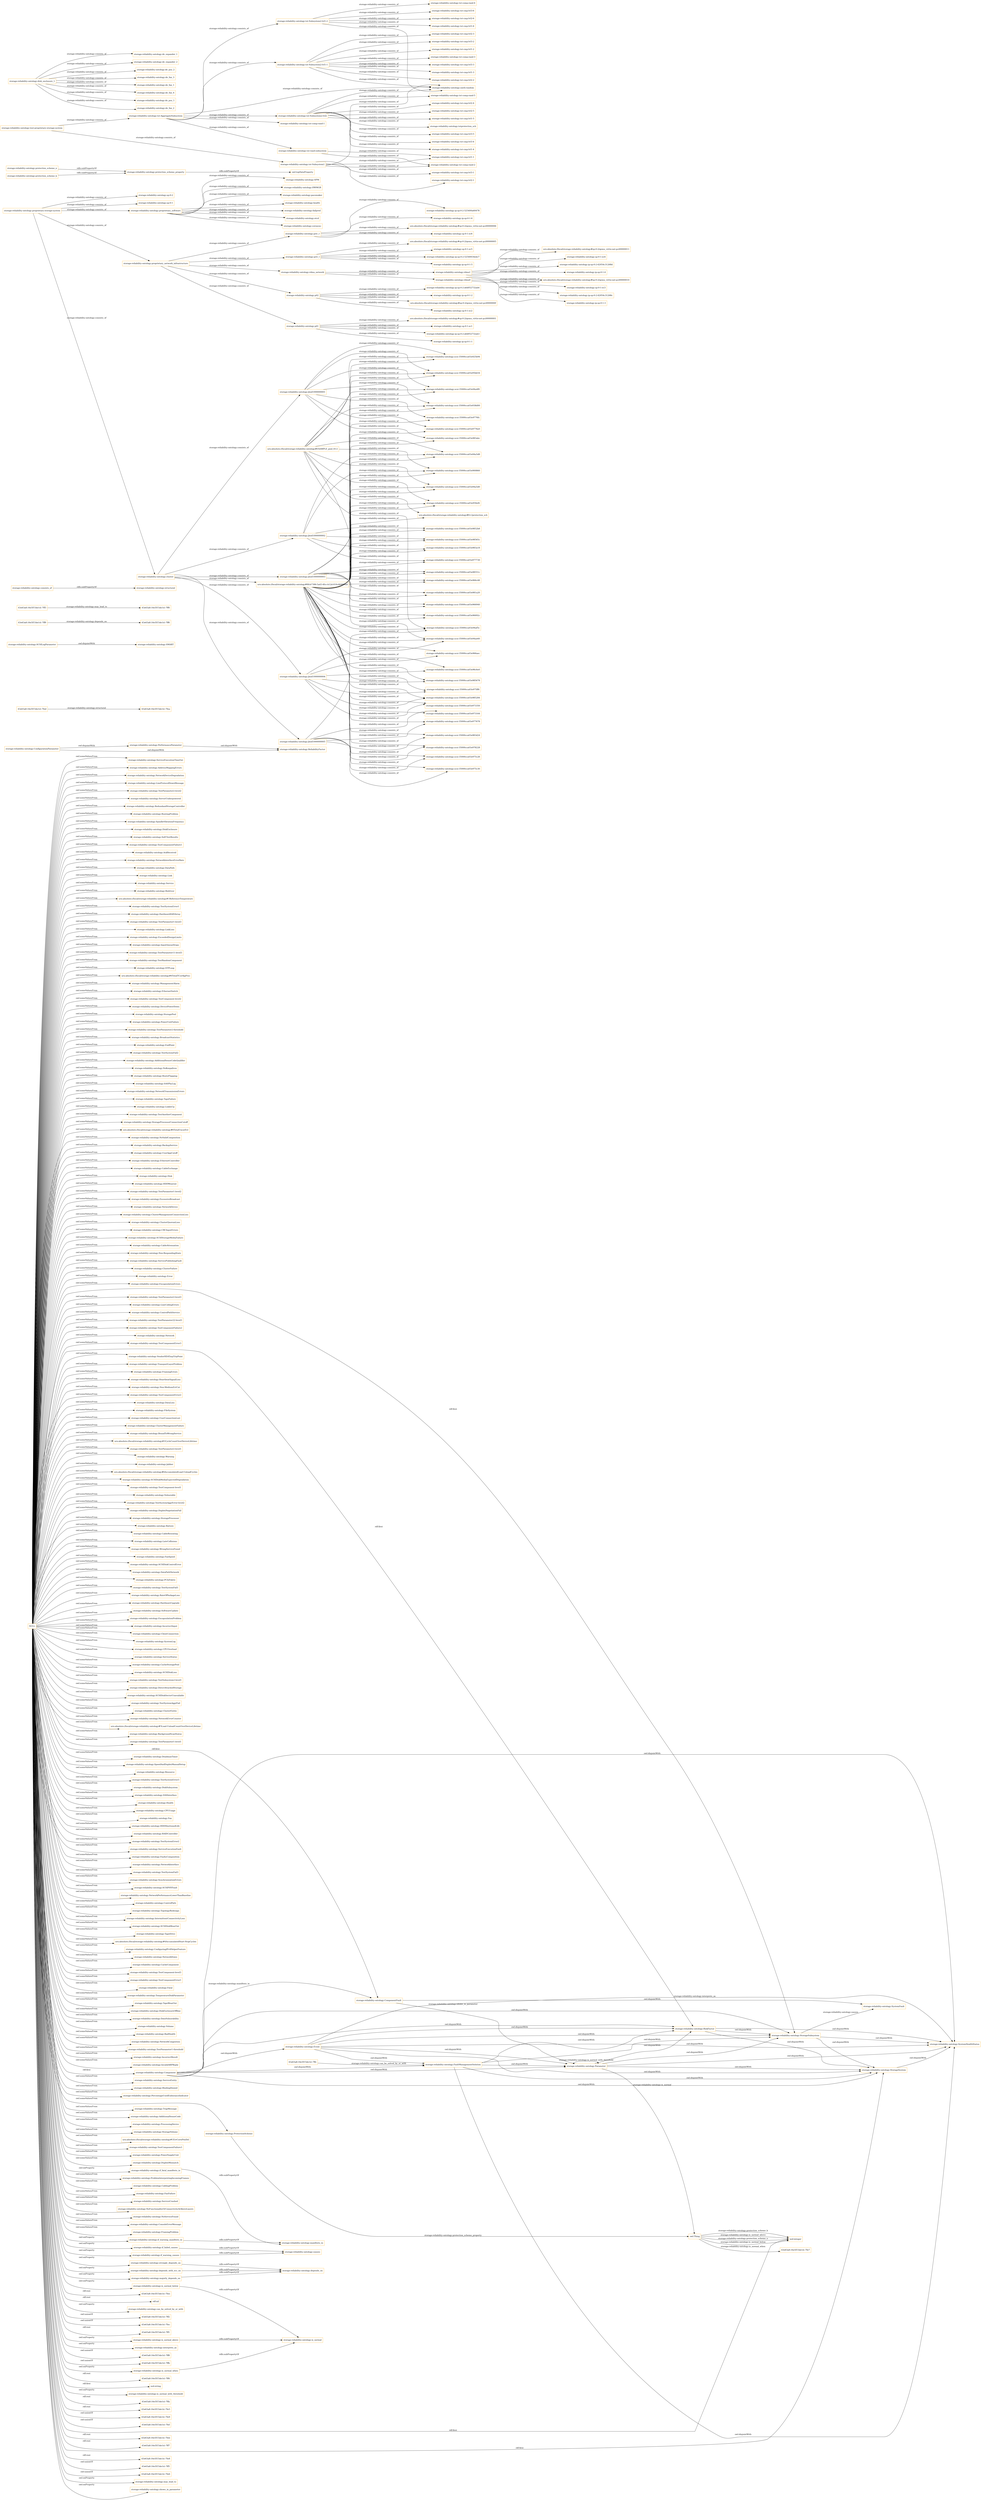 digraph ar2dtool_diagram { 
rankdir=LR;
size="1501"
node [shape = rectangle, color="orange"]; "storage-reliability-ontology:ServiceExecutionTimeOut" "storage-reliability-ontology:AddressMappingErrors" "storage-reliability-ontology:NetworkDeviceDegradation" "storage-reliability-ontology:LineProtocolDownMessage" "storage-reliability-ontology:TestParameter2-level2" "storage-reliability-ontology:ServerUnderpowered" "storage-reliability-ontology:RedundandStorageController" "storage-reliability-ontology:RoutingProblem" "storage-reliability-ontology:SpindleVibrationFrequency" "storage-reliability-ontology:DiskEnclosure" "storage-reliability-ontology:Self-TestResults" "storage-reliability-ontology:TestComponentFailure1" "storage-reliability-ontology:AckReceived" "storage-reliability-ontology:NetworkInterfaceErrorRate" "storage-reliability-ontology:DataPath" "storage-reliability-ontology:Link" "storage-reliability-ontology:Service" "storage-reliability-ontology:Redriver" "urn:absolute://local/storage-reliability-ontology#1ReferenceTemperature" "storage-reliability-ontology:TestSystemError1" "storage-reliability-ontology:HardwareRAIDArray" "storage-reliability-ontology:TestParameter1-level3" "storage-reliability-ontology:LinkLoss" "storage-reliability-ontology:ExceededDesignLimits" "storage-reliability-ontology:InputQueueDrops" "storage-reliability-ontology:TestParameter11-level3" "storage-reliability-ontology:TestRandomComponent" "storage-reliability-ontology:STPLoop" "urn:absolute://local/storage-reliability-ontology#4TotalTCorAlgProc" "storage-reliability-ontology:ManagementAlarm" "storage-reliability-ontology:EthernetSwitch" "storage-reliability-ontology:TestComponent-level2" "storage-reliability-ontology:DevicePowerDown" "storage-reliability-ontology:StoragePool" "storage-reliability-ontology:SystemFault" "storage-reliability-ontology:PowerUnitFailure" "storage-reliability-ontology:TestParameter2-threshold" "storage-reliability-ontology:BroadcastStatistics" "storage-reliability-ontology:EndPoint" "storage-reliability-ontology:TestSystemFail2" "storage-reliability-ontology:AdditionalSenseCodeQualifier" "storage-reliability-ontology:NoKeepalives" "storage-reliability-ontology:RouteFlapping" "storage-reliability-ontology:SASPhyLog" "storage-reliability-ontology:NetworkTransmissionErrors" "storage-reliability-ontology:TapeFailure" "storage-reliability-ontology:PerformanceParameter" "storage-reliability-ontology:LinkIsUp" "storage-reliability-ontology:TestAnotherComponent" "storage-reliability-ontology:StorageProcessorConnectionCutoff" "urn:absolute://local/storage-reliability-ontology#6TotalUncorErr" "storage-reliability-ontology:NoValidComposition" "storage-reliability-ontology:BackupService" "storage-reliability-ontology:UserAppCutoff" "storage-reliability-ontology:EthernetController" "43e63a8:16e5f15de1d:-7fea" "storage-reliability-ontology:CableExchange" "storage-reliability-ontology:Disk" "storage-reliability-ontology:HDDWearout" "storage-reliability-ontology:TestParameter1-level2" "storage-reliability-ontology:ConfigurationParameter" "storage-reliability-ontology:ExcessiveBroadcast" "storage-reliability-ontology:NetworkDevice" "storage-reliability-ontology:ClusterManagementConnectionLoss" "storage-reliability-ontology:ClusterQuorumLoss" "storage-reliability-ontology:CRCInputErrors" "storage-reliability-ontology:SMART" "storage-reliability-ontology:SCSIStorageMediaFailure" "storage-reliability-ontology:CableAttenuation" "storage-reliability-ontology:Non-RespondingState" "storage-reliability-ontology:ServicePublishingFault" "storage-reliability-ontology:ClusterFailure" "storage-reliability-ontology:Error" "storage-reliability-ontology:EncapsulationErrors" "storage-reliability-ontology:Component" "storage-reliability-ontology:Parameter" "storage-reliability-ontology:TestParameter2-level3" "storage-reliability-ontology:LineCodingErrors" "storage-reliability-ontology:ControlPathService" "storage-reliability-ontology:TestParameter22-level3" "storage-reliability-ontology:TestComponentFailure2" "storage-reliability-ontology:Network" "storage-reliability-ontology:TestComponentError3" "storage-reliability-ontology:RiskFactor" "storage-reliability-ontology:VendorHDATmpTripPoint" "storage-reliability-ontology:TransportLayerProblem" "storage-reliability-ontology:FramingErrors" "storage-reliability-ontology:HeartbeatSignalLoss" "storage-reliability-ontology:Non-MediumErrCnt" "storage-reliability-ontology:TestComponentError2" "storage-reliability-ontology:DataLoss" "storage-reliability-ontology:FileSystem" "storage-reliability-ontology:UserConnectionLost" "storage-reliability-ontology:ClusterManagementFailure" "storage-reliability-ontology:BoundToWrongService" "urn:absolute://local/storage-reliability-ontology#3CycleCountOverDeviceLifetime" "storage-reliability-ontology:TestParameter2-level1" "storage-reliability-ontology:Warning" "storage-reliability-ontology:Jabber" "urn:absolute://local/storage-reliability-ontology#6AccumulatedLoad-UnloadCycles" "storage-reliability-ontology:SCSIDiskMediaExpectedDegradation" "storage-reliability-ontology:TestComponent-level1" "storage-reliability-ontology:Vulnurable" "storage-reliability-ontology:TestSystemAggrError-level2" "storage-reliability-ontology:SystemHealthStatus" "storage-reliability-ontology:DuplexNegotiationFail" "43e63a8:16e5f15de1d:-7fed" "storage-reliability-ontology:StorageProcessor" "43e63a8:16e5f15de1d:-7ff6" "storage-reliability-ontology:Battery" "storage-reliability-ontology:CableReseating" "storage-reliability-ontology:LateCollisions" "storage-reliability-ontology:WrongServiceFound" "storage-reliability-ontology:FanSpeed" "storage-reliability-ontology:SCSIDiskControlError" "storage-reliability-ontology:DataPathNetwork" "storage-reliability-ontology:SCSILogParameter" "storage-reliability-ontology:PCIeFabric" "storage-reliability-ontology:TestSystemFail1" "storage-reliability-ontology:RateOfPackageLoss" "storage-reliability-ontology:HardwareUpgrade" "storage-reliability-ontology:SoftwareUpdate" "storage-reliability-ontology:EncapsulationProblem" "storage-reliability-ontology:IncorrectInput" "storage-reliability-ontology:ClientConnection" "storage-reliability-ontology:SystemLog" "storage-reliability-ontology:CPUOverload" "storage-reliability-ontology:ServiceStatus" "storage-reliability-ontology:CacheStoragePool" "storage-reliability-ontology:SCSIDiskLoss" "storage-reliability-ontology:TestSubsystem2-level1" "storage-reliability-ontology:DirectAttachedStorage" "storage-reliability-ontology:SCSIDiskSectorUnavailable" "storage-reliability-ontology:TestSystemAggrFail" "storage-reliability-ontology:ClusterEntity" "storage-reliability-ontology:NetworkErrorCounter" "urn:absolute://local/storage-reliability-ontology#5Load-UnloadCountOverDeviceLifetime" "storage-reliability-ontology:BackgroundScanStatus" "storage-reliability-ontology:TestParameter1-level1" "storage-reliability-ontology:StorageSubsystem" "storage-reliability-ontology:DeadmanTimer" "storage-reliability-ontology:SpeedAndDuplexManualSetup" "storage-reliability-ontology:Resource" "storage-reliability-ontology:TestSystemError3" "storage-reliability-ontology:DiskSubsystem" "43e63a8:16e5f15de1d:-7ff3" "storage-reliability-ontology:DASInterface" "storage-reliability-ontology:Health" "storage-reliability-ontology:CPUUsage" "storage-reliability-ontology:Fan" "storage-reliability-ontology:HDDShortenedLife" "storage-reliability-ontology:RAIDController" "storage-reliability-ontology:TestSystemError2" "storage-reliability-ontology:ServiceExecutionFault" "storage-reliability-ontology:FaultyComposition" "storage-reliability-ontology:NetworkInterface" "storage-reliability-ontology:TestSystemFail3" "storage-reliability-ontology:SynchronizationErrors" "storage-reliability-ontology:SCSIPHYFault" "storage-reliability-ontology:NetworkPerformanceLowerThanBaseline" "43e63a8:16e5f15de1d:-7ff9" "storage-reliability-ontology:ControlPath" "storage-reliability-ontology:TopologyRedesign" "storage-reliability-ontology:IntermittentConnectivityLoss" "storage-reliability-ontology:SCSIDiskWearOut" "storage-reliability-ontology:TapeDrive" "urn:absolute://local/storage-reliability-ontology#4AccumulatedStart-StopCycles" "storage-reliability-ontology:ConfiguringIPv4HelperFeature" "storage-reliability-ontology:ReliabilityFactor" "storage-reliability-ontology:NetworkDown" "storage-reliability-ontology:CacheComponent" "storage-reliability-ontology:TestComponent-level3" "storage-reliability-ontology:TestComponentError1" "storage-reliability-ontology:Fatal" "storage-reliability-ontology:TemperatureDiskParameter" "storage-reliability-ontology:TapeWearOut" "storage-reliability-ontology:DiskEnclosureOffline" "storage-reliability-ontology:DataVulnurability" "storage-reliability-ontology:Volume" "43e63a8:16e5f15de1d:-7ff0" "43e63a8:16e5f15de1d:-7ffc" "storage-reliability-ontology:BadHealth" "storage-reliability-ontology:NetworkCongestion" "storage-reliability-ontology:FaultManagementSolution" "storage-reliability-ontology:Event" "storage-reliability-ontology:TestParameter1-threshold" "storage-reliability-ontology:IncorrectResult" "storage-reliability-ontology:InvalidARPReply" "storage-reliability-ontology:ProtectionScheme" "storage-reliability-ontology:ServiceEntity" "storage-reliability-ontology:BindingDenied" "storage-reliability-ontology:PercentageUsedEnduranceIndicator" "storage-reliability-ontology:ComponentFault" "storage-reliability-ontology:TrapMessage" "storage-reliability-ontology:AdditionalSenseCode" "storage-reliability-ontology:ProcessingDevice" "storage-reliability-ontology:StorageVolume" "urn:absolute://local/storage-reliability-ontology#1ErrCorwPosDel" "storage-reliability-ontology:TestComponentFailure3" "storage-reliability-ontology:PowerSupplyUnit" "storage-reliability-ontology:DuplexMismatch" "storage-reliability-ontology:StorageSystem" "storage-reliability-ontology:ProblemInterpretingIncomingFrames" "storage-reliability-ontology:CablingProblem" "storage-reliability-ontology:FanFailure" "storage-reliability-ontology:ServiceCrashed" "storage-reliability-ontology:NoFunctionalityOrConnectivityAtAboveLayers" "storage-reliability-ontology:NoServiceFound" "storage-reliability-ontology:ConsoleErrorMessage" "storage-reliability-ontology:FramingProblem" ; /*classes style*/
	"storage-reliability-ontology:if_warning_causes" -> "storage-reliability-ontology:causes" [ label = "rdfs:subPropertyOf" ];
	"storage-reliability-ontology:consists_of" -> "storage-reliability-ontology:structural" [ label = "rdfs:subPropertyOf" ];
	"storage-reliability-ontology:jbod1000000003" -> "storage-reliability-ontology:scsi-35000cca03e98551c" [ label = "storage-reliability-ontology:consists_of" ];
	"storage-reliability-ontology:jbod1000000003" -> "storage-reliability-ontology:scsi-35000cca03e981a20" [ label = "storage-reliability-ontology:consists_of" ];
	"storage-reliability-ontology:jbod1000000003" -> "storage-reliability-ontology:scsi-35000cca03e966c48" [ label = "storage-reliability-ontology:consists_of" ];
	"storage-reliability-ontology:jbod1000000003" -> "storage-reliability-ontology:scsi-35000cca03e966940" [ label = "storage-reliability-ontology:consists_of" ];
	"storage-reliability-ontology:jbod1000000003" -> "storage-reliability-ontology:scsi-35000cca03e96692c" [ label = "storage-reliability-ontology:consists_of" ];
	"storage-reliability-ontology:jbod1000000003" -> "storage-reliability-ontology:scsi-35000cca03e959ef4" [ label = "storage-reliability-ontology:consists_of" ];
	"storage-reliability-ontology:jbod1000000003" -> "storage-reliability-ontology:scsi-35000cca03e94a5d0" [ label = "storage-reliability-ontology:consists_of" ];
	"storage-reliability-ontology:if_warning_manifests_in" -> "storage-reliability-ontology:manifests_in" [ label = "rdfs:subPropertyOf" ];
	"storage-reliability-ontology:rdma_network" -> "storage-reliability-ontology:rdma1" [ label = "storage-reliability-ontology:consists_of" ];
	"storage-reliability-ontology:rdma_network" -> "storage-reliability-ontology:rdma0" [ label = "storage-reliability-ontology:consists_of" ];
	"storage-reliability-ontology:Event" -> "storage-reliability-ontology:SystemHealthStatus" [ label = "owl:disjointWith" ];
	"storage-reliability-ontology:Event" -> "storage-reliability-ontology:StorageSystem" [ label = "owl:disjointWith" ];
	"storage-reliability-ontology:Event" -> "storage-reliability-ontology:StorageSubsystem" [ label = "owl:disjointWith" ];
	"storage-reliability-ontology:Event" -> "storage-reliability-ontology:RiskFactor" [ label = "owl:disjointWith" ];
	"storage-reliability-ontology:Event" -> "storage-reliability-ontology:Parameter" [ label = "owl:disjointWith" ];
	"storage-reliability-ontology:Event" -> "storage-reliability-ontology:FaultManagementSolution" [ label = "owl:disjointWith" ];
	"storage-reliability-ontology:protection_scheme_n" -> "storage-reliability-ontology:protection_scheme_property" [ label = "rdfs:subPropertyOf" ];
	"storage-reliability-ontology:strongly_depends_on" -> "storage-reliability-ontology:depends_on" [ label = "rdfs:subPropertyOf" ];
	"storage-reliability-ontology:is_normal_above" -> "storage-reliability-ontology:is_normal" [ label = "rdfs:subPropertyOf" ];
	"storage-reliability-ontology:Component" -> "storage-reliability-ontology:FaultManagementSolution" [ label = "owl:disjointWith" ];
	"storage-reliability-ontology:Component" -> "storage-reliability-ontology:RiskFactor" [ label = "owl:disjointWith" ];
	"storage-reliability-ontology:Component" -> "storage-reliability-ontology:Event" [ label = "owl:disjointWith" ];
	"storage-reliability-ontology:Component" -> "storage-reliability-ontology:StorageSystem" [ label = "owl:disjointWith" ];
	"storage-reliability-ontology:Component" -> "storage-reliability-ontology:Parameter" [ label = "owl:disjointWith" ];
	"storage-reliability-ontology:Component" -> "storage-reliability-ontology:StorageSubsystem" [ label = "owl:disjointWith" ];
	"storage-reliability-ontology:Component" -> "storage-reliability-ontology:SystemHealthStatus" [ label = "owl:disjointWith" ];
	"storage-reliability-ontology:tst-Subsystem2-lvl1-1" -> "storage-reliability-ontology:tst-cmp-lvl2-3" [ label = "storage-reliability-ontology:consists_of" ];
	"storage-reliability-ontology:tst-Subsystem2-lvl1-1" -> "storage-reliability-ontology:tst-cmp-lvl3-2" [ label = "storage-reliability-ontology:consists_of" ];
	"storage-reliability-ontology:tst-Subsystem2-lvl1-1" -> "storage-reliability-ontology:tst-cmp-lvl1-2" [ label = "storage-reliability-ontology:consists_of" ];
	"storage-reliability-ontology:tst-Subsystem2-lvl1-1" -> "storage-reliability-ontology:tst-comp-rand-3" [ label = "storage-reliability-ontology:consists_of" ];
	"storage-reliability-ontology:tst-Subsystem2-lvl1-1" -> "storage-reliability-ontology:tst-cmp-lvl3-3" [ label = "storage-reliability-ontology:consists_of" ];
	"storage-reliability-ontology:tst-Subsystem2-lvl1-1" -> "storage-reliability-ontology:tst-cmp-lvl1-3" [ label = "storage-reliability-ontology:consists_of" ];
	"storage-reliability-ontology:tst-Subsystem2-lvl1-1" -> "storage-reliability-ontology:smth-random" [ label = "storage-reliability-ontology:consists_of" ];
	"storage-reliability-ontology:tst-Subsystem2-lvl1-1" -> "storage-reliability-ontology:tst-cmp-lvl2-2" [ label = "storage-reliability-ontology:consists_of" ];
	"storage-reliability-ontology:jbod1000000002" -> "storage-reliability-ontology:scsi-35000cca03e98565c" [ label = "storage-reliability-ontology:consists_of" ];
	"storage-reliability-ontology:jbod1000000002" -> "storage-reliability-ontology:scsi-35000cca03e9852b8" [ label = "storage-reliability-ontology:consists_of" ];
	"storage-reliability-ontology:jbod1000000002" -> "storage-reliability-ontology:scsi-35000cca03e983a18" [ label = "storage-reliability-ontology:consists_of" ];
	"storage-reliability-ontology:jbod1000000002" -> "storage-reliability-ontology:scsi-35000cca03e977730" [ label = "storage-reliability-ontology:consists_of" ];
	"storage-reliability-ontology:jbod1000000002" -> "storage-reliability-ontology:scsi-35000cca03e94a5d8" [ label = "storage-reliability-ontology:consists_of" ];
	"storage-reliability-ontology:jbod1000000002" -> "storage-reliability-ontology:scsi-35000cca03e900860" [ label = "storage-reliability-ontology:consists_of" ];
	"storage-reliability-ontology:StorageSystem" -> "storage-reliability-ontology:SystemHealthStatus" [ label = "owl:disjointWith" ];
	"storage-reliability-ontology:if_fatal_manifests_in" -> "storage-reliability-ontology:manifests_in" [ label = "rdfs:subPropertyOf" ];
	"storage-reliability-ontology:majorly_depends_on" -> "storage-reliability-ontology:depends_on" [ label = "rdfs:subPropertyOf" ];
	"storage-reliability-ontology:Parameter" -> "storage-reliability-ontology:SystemHealthStatus" [ label = "owl:disjointWith" ];
	"storage-reliability-ontology:Parameter" -> "storage-reliability-ontology:StorageSystem" [ label = "owl:disjointWith" ];
	"storage-reliability-ontology:Parameter" -> "storage-reliability-ontology:StorageSubsystem" [ label = "owl:disjointWith" ];
	"storage-reliability-ontology:Parameter" -> "storage-reliability-ontology:RiskFactor" [ label = "owl:disjointWith" ];
	"storage-reliability-ontology:StorageSubsystem" -> "storage-reliability-ontology:SystemHealthStatus" [ label = "owl:disjointWith" ];
	"storage-reliability-ontology:StorageSubsystem" -> "storage-reliability-ontology:StorageSystem" [ label = "owl:disjointWith" ];
	"storage-reliability-ontology:p02" -> "urn:absolute://local/storage-reliability-ontology#sp-0-2/qemu_virtio-net-pci0000000f" [ label = "storage-reliability-ontology:consists_of" ];
	"storage-reliability-ontology:p02" -> "storage-reliability-ontology:sp-0-1-ec2" [ label = "storage-reliability-ontology:consists_of" ];
	"storage-reliability-ontology:p02" -> "storage-reliability-ontology:ip-sp-0-2-a6d052732ab4" [ label = "storage-reliability-ontology:consists_of" ];
	"storage-reliability-ontology:p02" -> "storage-reliability-ontology:ip-sp-0-1-2" [ label = "storage-reliability-ontology:consists_of" ];
	"storage-reliability-ontology:jbod1000000001" -> "storage-reliability-ontology:scsi-35000cca03e983abc" [ label = "storage-reliability-ontology:consists_of" ];
	"storage-reliability-ontology:jbod1000000001" -> "storage-reliability-ontology:scsi-35000cca03e9776fc" [ label = "storage-reliability-ontology:consists_of" ];
	"storage-reliability-ontology:jbod1000000001" -> "storage-reliability-ontology:scsi-35000cca03e9776e0" [ label = "storage-reliability-ontology:consists_of" ];
	"storage-reliability-ontology:jbod1000000001" -> "storage-reliability-ontology:scsi-35000cca03e95bb54" [ label = "storage-reliability-ontology:consists_of" ];
	"storage-reliability-ontology:jbod1000000001" -> "storage-reliability-ontology:scsi-35000cca03e94a4f0" [ label = "storage-reliability-ontology:consists_of" ];
	"storage-reliability-ontology:jbod1000000001" -> "storage-reliability-ontology:scsi-35000cca03e938d00" [ label = "storage-reliability-ontology:consists_of" ];
	"storage-reliability-ontology:jbod1000000001" -> "storage-reliability-ontology:scsi-35000cca03e925b94" [ label = "storage-reliability-ontology:consists_of" ];
	"storage-reliability-ontology:depends_with_ecc_on" -> "storage-reliability-ontology:depends_on" [ label = "rdfs:subPropertyOf" ];
	"storage-reliability-ontology:tst-rand-subsystem" -> "storage-reliability-ontology:tst-comp-rand-2" [ label = "storage-reliability-ontology:consists_of" ];
	"storage-reliability-ontology:tst-rand-subsystem" -> "storage-reliability-ontology:tst-cmp-lvl1-1" [ label = "storage-reliability-ontology:consists_of" ];
	"storage-reliability-ontology:rdma1" -> "urn:absolute://local/storage-reliability-ontology#sp-0-2/qemu_virtio-net-pci00000011" [ label = "storage-reliability-ontology:consists_of" ];
	"storage-reliability-ontology:rdma1" -> "storage-reliability-ontology:sp-0-1-ec4" [ label = "storage-reliability-ontology:consists_of" ];
	"storage-reliability-ontology:rdma1" -> "storage-reliability-ontology:ip-sp-0-2-42054c31268d" [ label = "storage-reliability-ontology:consists_of" ];
	"storage-reliability-ontology:rdma1" -> "storage-reliability-ontology:ip-sp-0-1-4" [ label = "storage-reliability-ontology:consists_of" ];
	"storage-reliability-ontology:tst-AggregateSubsystem" -> "storage-reliability-ontology:tst-rand-subsystem" [ label = "storage-reliability-ontology:consists_of" ];
	"storage-reliability-ontology:tst-AggregateSubsystem" -> "storage-reliability-ontology:tst-comp-rand-1" [ label = "storage-reliability-ontology:consists_of" ];
	"storage-reliability-ontology:tst-AggregateSubsystem" -> "storage-reliability-ontology:tst-Subsystem2-lvl2" [ label = "storage-reliability-ontology:consists_of" ];
	"storage-reliability-ontology:tst-AggregateSubsystem" -> "storage-reliability-ontology:tst-Subsystem2-lvl1-2" [ label = "storage-reliability-ontology:consists_of" ];
	"storage-reliability-ontology:tst-AggregateSubsystem" -> "storage-reliability-ontology:tst-Subsystem2-lvl1-1" [ label = "storage-reliability-ontology:consists_of" ];
	"storage-reliability-ontology:tst-AggregateSubsystem" -> "storage-reliability-ontology:smth-random" [ label = "storage-reliability-ontology:consists_of" ];
	"storage-reliability-ontology:tst-Subsystem1" -> "storage-reliability-ontology:tst-comp-rand-2" [ label = "storage-reliability-ontology:consists_of" ];
	"storage-reliability-ontology:tst-Subsystem1" -> "storage-reliability-ontology:tst-cmp-lvl3-1" [ label = "storage-reliability-ontology:consists_of" ];
	"storage-reliability-ontology:tst-Subsystem1" -> "storage-reliability-ontology:tst-cmp-lvl2-1" [ label = "storage-reliability-ontology:consists_of" ];
	"storage-reliability-ontology:tst-Subsystem1" -> "storage-reliability-ontology:tst-cmp-lvl1-1" [ label = "storage-reliability-ontology:consists_of" ];
	"storage-reliability-ontology:tst-Subsystem1" -> "storage-reliability-ontology:smth-random" [ label = "storage-reliability-ontology:consists_of" ];
	"storage-reliability-ontology:p01" -> "urn:absolute://local/storage-reliability-ontology#sp-0-2/qemu_virtio-net-pci00000001" [ label = "storage-reliability-ontology:consists_of" ];
	"storage-reliability-ontology:p01" -> "storage-reliability-ontology:sp-0-1-ec1" [ label = "storage-reliability-ontology:consists_of" ];
	"storage-reliability-ontology:p01" -> "storage-reliability-ontology:ip-sp-0-2-a6d052732ab3" [ label = "storage-reliability-ontology:consists_of" ];
	"storage-reliability-ontology:p01" -> "storage-reliability-ontology:ip-sp-0-1-1" [ label = "storage-reliability-ontology:consists_of" ];
	"storage-reliability-ontology:SCSILogParameter" -> "storage-reliability-ontology:SMART" [ label = "owl:disjointWith" ];
	"storage-reliability-ontology:PerformanceParameter" -> "storage-reliability-ontology:ReliabilityFactor" [ label = "owl:disjointWith" ];
	"storage-reliability-ontology:RiskFactor" -> "storage-reliability-ontology:SystemHealthStatus" [ label = "owl:disjointWith" ];
	"storage-reliability-ontology:RiskFactor" -> "storage-reliability-ontology:StorageSystem" [ label = "owl:disjointWith" ];
	"storage-reliability-ontology:RiskFactor" -> "storage-reliability-ontology:StorageSubsystem" [ label = "owl:disjointWith" ];
	"NULL" -> "storage-reliability-ontology:TestAnotherComponent" [ label = "owl:someValuesFrom" ];
	"NULL" -> "storage-reliability-ontology:ClusterManagementFailure" [ label = "owl:someValuesFrom" ];
	"NULL" -> "urn:absolute://local/storage-reliability-ontology#4AccumulatedStart-StopCycles" [ label = "owl:someValuesFrom" ];
	"NULL" -> "storage-reliability-ontology:ConfiguringIPv4HelperFeature" [ label = "owl:someValuesFrom" ];
	"NULL" -> "storage-reliability-ontology:PowerUnitFailure" [ label = "owl:someValuesFrom" ];
	"NULL" -> "storage-reliability-ontology:Non-MediumErrCnt" [ label = "owl:someValuesFrom" ];
	"NULL" -> "storage-reliability-ontology:DevicePowerDown" [ label = "owl:someValuesFrom" ];
	"NULL" -> "43e63a8:16e5f15de1d:-7fee" [ label = "rdf:rest" ];
	"NULL" -> "storage-reliability-ontology:Service" [ label = "owl:someValuesFrom" ];
	"NULL" -> "storage-reliability-ontology:IncorrectResult" [ label = "owl:someValuesFrom" ];
	"NULL" -> "storage-reliability-ontology:NoKeepalives" [ label = "owl:someValuesFrom" ];
	"NULL" -> "rdf:nil" [ label = "rdf:rest" ];
	"NULL" -> "storage-reliability-ontology:NetworkPerformanceLowerThanBaseline" [ label = "owl:someValuesFrom" ];
	"NULL" -> "storage-reliability-ontology:TapeFailure" [ label = "owl:someValuesFrom" ];
	"NULL" -> "storage-reliability-ontology:NetworkDeviceDegradation" [ label = "owl:someValuesFrom" ];
	"NULL" -> "storage-reliability-ontology:FramingErrors" [ label = "owl:someValuesFrom" ];
	"NULL" -> "storage-reliability-ontology:ServiceStatus" [ label = "owl:someValuesFrom" ];
	"NULL" -> "storage-reliability-ontology:ServicePublishingFault" [ label = "owl:someValuesFrom" ];
	"NULL" -> "storage-reliability-ontology:TestSystemError3" [ label = "owl:someValuesFrom" ];
	"NULL" -> "storage-reliability-ontology:FileSystem" [ label = "owl:someValuesFrom" ];
	"NULL" -> "storage-reliability-ontology:SCSIDiskWearOut" [ label = "owl:someValuesFrom" ];
	"NULL" -> "storage-reliability-ontology:ManagementAlarm" [ label = "owl:someValuesFrom" ];
	"NULL" -> "storage-reliability-ontology:CRCInputErrors" [ label = "owl:someValuesFrom" ];
	"NULL" -> "storage-reliability-ontology:can_be_solved_by_or_with" [ label = "owl:onProperty" ];
	"NULL" -> "storage-reliability-ontology:HDDShortenedLife" [ label = "owl:someValuesFrom" ];
	"NULL" -> "storage-reliability-ontology:TestParameter1-level1" [ label = "owl:someValuesFrom" ];
	"NULL" -> "storage-reliability-ontology:is_normal_above" [ label = "owl:onProperty" ];
	"NULL" -> "storage-reliability-ontology:strongly_depends_on" [ label = "owl:onProperty" ];
	"NULL" -> "storage-reliability-ontology:RateOfPackageLoss" [ label = "owl:someValuesFrom" ];
	"NULL" -> "storage-reliability-ontology:TestComponentFailure3" [ label = "owl:someValuesFrom" ];
	"NULL" -> "storage-reliability-ontology:TapeWearOut" [ label = "owl:someValuesFrom" ];
	"NULL" -> "43e63a8:16e5f15de1d:-7ff2" [ label = "owl:unionOf" ];
	"NULL" -> "storage-reliability-ontology:TestParameter1-threshold" [ label = "owl:someValuesFrom" ];
	"NULL" -> "storage-reliability-ontology:NoValidComposition" [ label = "owl:someValuesFrom" ];
	"NULL" -> "storage-reliability-ontology:TopologyRedesign" [ label = "owl:someValuesFrom" ];
	"NULL" -> "storage-reliability-ontology:FanSpeed" [ label = "owl:someValuesFrom" ];
	"NULL" -> "storage-reliability-ontology:DataPath" [ label = "owl:someValuesFrom" ];
	"NULL" -> "storage-reliability-ontology:BoundToWrongService" [ label = "owl:someValuesFrom" ];
	"NULL" -> "storage-reliability-ontology:NetworkErrorCounter" [ label = "owl:someValuesFrom" ];
	"NULL" -> "storage-reliability-ontology:DataVulnurability" [ label = "owl:someValuesFrom" ];
	"NULL" -> "storage-reliability-ontology:CPUOverload" [ label = "owl:someValuesFrom" ];
	"NULL" -> "storage-reliability-ontology:SynchronizationErrors" [ label = "owl:someValuesFrom" ];
	"NULL" -> "43e63a8:16e5f15de1d:-7fec" [ label = "owl:unionOf" ];
	"NULL" -> "43e63a8:16e5f15de1d:-7ff1" [ label = "rdf:rest" ];
	"NULL" -> "storage-reliability-ontology:Jabber" [ label = "owl:someValuesFrom" ];
	"NULL" -> "storage-reliability-ontology:ClusterManagementConnectionLoss" [ label = "owl:someValuesFrom" ];
	"NULL" -> "storage-reliability-ontology:StorageProcessorConnectionCutoff" [ label = "owl:someValuesFrom" ];
	"NULL" -> "storage-reliability-ontology:StorageProcessor" [ label = "owl:someValuesFrom" ];
	"NULL" -> "storage-reliability-ontology:EthernetSwitch" [ label = "owl:someValuesFrom" ];
	"NULL" -> "storage-reliability-ontology:ProtectionScheme" [ label = "owl:someValuesFrom" ];
	"NULL" -> "storage-reliability-ontology:Volume" [ label = "owl:someValuesFrom" ];
	"NULL" -> "storage-reliability-ontology:TestParameter1-level3" [ label = "owl:someValuesFrom" ];
	"NULL" -> "storage-reliability-ontology:LateCollisions" [ label = "owl:someValuesFrom" ];
	"NULL" -> "storage-reliability-ontology:CPUUsage" [ label = "owl:someValuesFrom" ];
	"NULL" -> "storage-reliability-ontology:TestComponentError2" [ label = "owl:someValuesFrom" ];
	"NULL" -> "storage-reliability-ontology:Resource" [ label = "owl:someValuesFrom" ];
	"NULL" -> "storage-reliability-ontology:Disk" [ label = "owl:someValuesFrom" ];
	"NULL" -> "storage-reliability-ontology:is_normal_below" [ label = "owl:onProperty" ];
	"NULL" -> "storage-reliability-ontology:Self-TestResults" [ label = "owl:someValuesFrom" ];
	"NULL" -> "storage-reliability-ontology:Warning" [ label = "owl:someValuesFrom" ];
	"NULL" -> "storage-reliability-ontology:Fan" [ label = "owl:someValuesFrom" ];
	"NULL" -> "storage-reliability-ontology:RiskFactor" [ label = "rdf:first" ];
	"NULL" -> "storage-reliability-ontology:SpeedAndDuplexManualSetup" [ label = "owl:someValuesFrom" ];
	"NULL" -> "storage-reliability-ontology:CableExchange" [ label = "owl:someValuesFrom" ];
	"NULL" -> "storage-reliability-ontology:Component" [ label = "rdf:first" ];
	"NULL" -> "storage-reliability-ontology:ControlPath" [ label = "owl:someValuesFrom" ];
	"NULL" -> "storage-reliability-ontology:ServerUnderpowered" [ label = "owl:someValuesFrom" ];
	"NULL" -> "storage-reliability-ontology:DuplexMismatch" [ label = "owl:someValuesFrom" ];
	"NULL" -> "storage-reliability-ontology:AddressMappingErrors" [ label = "owl:someValuesFrom" ];
	"NULL" -> "storage-reliability-ontology:InputQueueDrops" [ label = "owl:someValuesFrom" ];
	"NULL" -> "storage-reliability-ontology:interprets_as" [ label = "owl:onProperty" ];
	"NULL" -> "storage-reliability-ontology:DeadmanTimer" [ label = "owl:someValuesFrom" ];
	"NULL" -> "storage-reliability-ontology:ControlPathService" [ label = "owl:someValuesFrom" ];
	"NULL" -> "storage-reliability-ontology:TestComponent-level2" [ label = "owl:someValuesFrom" ];
	"NULL" -> "storage-reliability-ontology:SCSIDiskLoss" [ label = "owl:someValuesFrom" ];
	"NULL" -> "43e63a8:16e5f15de1d:-7ff8" [ label = "owl:unionOf" ];
	"NULL" -> "storage-reliability-ontology:ProblemInterpretingIncomingFrames" [ label = "owl:someValuesFrom" ];
	"NULL" -> "storage-reliability-ontology:CableAttenuation" [ label = "owl:someValuesFrom" ];
	"NULL" -> "storage-reliability-ontology:ServiceEntity" [ label = "owl:someValuesFrom" ];
	"NULL" -> "storage-reliability-ontology:ClusterQuorumLoss" [ label = "owl:someValuesFrom" ];
	"NULL" -> "urn:absolute://local/storage-reliability-ontology#4TotalTCorAlgProc" [ label = "owl:someValuesFrom" ];
	"NULL" -> "storage-reliability-ontology:ProcessingDevice" [ label = "owl:someValuesFrom" ];
	"NULL" -> "storage-reliability-ontology:HDDWearout" [ label = "owl:someValuesFrom" ];
	"NULL" -> "storage-reliability-ontology:FramingProblem" [ label = "owl:someValuesFrom" ];
	"NULL" -> "storage-reliability-ontology:TestSystemError2" [ label = "owl:someValuesFrom" ];
	"NULL" -> "43e63a8:16e5f15de1d:-7ffb" [ label = "owl:unionOf" ];
	"NULL" -> "storage-reliability-ontology:if_warning_causes" [ label = "owl:onProperty" ];
	"NULL" -> "storage-reliability-ontology:NetworkDevice" [ label = "owl:someValuesFrom" ];
	"NULL" -> "storage-reliability-ontology:if_fatal_manifests_in" [ label = "owl:onProperty" ];
	"NULL" -> "storage-reliability-ontology:ClientConnection" [ label = "owl:someValuesFrom" ];
	"NULL" -> "storage-reliability-ontology:PCIeFabric" [ label = "owl:someValuesFrom" ];
	"NULL" -> "storage-reliability-ontology:TestParameter22-level3" [ label = "owl:someValuesFrom" ];
	"NULL" -> "storage-reliability-ontology:ExceededDesignLimits" [ label = "owl:someValuesFrom" ];
	"NULL" -> "storage-reliability-ontology:ServiceCrashed" [ label = "owl:someValuesFrom" ];
	"NULL" -> "storage-reliability-ontology:VendorHDATmpTripPoint" [ label = "owl:someValuesFrom" ];
	"NULL" -> "storage-reliability-ontology:Fatal" [ label = "owl:someValuesFrom" ];
	"NULL" -> "storage-reliability-ontology:BackgroundScanStatus" [ label = "owl:someValuesFrom" ];
	"NULL" -> "storage-reliability-ontology:Redriver" [ label = "owl:someValuesFrom" ];
	"NULL" -> "storage-reliability-ontology:PercentageUsedEnduranceIndicator" [ label = "owl:someValuesFrom" ];
	"NULL" -> "storage-reliability-ontology:if_failed_causes" [ label = "owl:onProperty" ];
	"NULL" -> "storage-reliability-ontology:TemperatureDiskParameter" [ label = "owl:someValuesFrom" ];
	"NULL" -> "storage-reliability-ontology:HeartbeatSignalLoss" [ label = "owl:someValuesFrom" ];
	"NULL" -> "storage-reliability-ontology:TestComponent-level1" [ label = "owl:someValuesFrom" ];
	"NULL" -> "storage-reliability-ontology:UserAppCutoff" [ label = "owl:someValuesFrom" ];
	"NULL" -> "storage-reliability-ontology:TestSystemFail1" [ label = "owl:someValuesFrom" ];
	"NULL" -> "storage-reliability-ontology:Non-RespondingState" [ label = "owl:someValuesFrom" ];
	"NULL" -> "storage-reliability-ontology:TestComponentError1" [ label = "owl:someValuesFrom" ];
	"NULL" -> "storage-reliability-ontology:EndPoint" [ label = "owl:someValuesFrom" ];
	"NULL" -> "storage-reliability-ontology:RoutingProblem" [ label = "owl:someValuesFrom" ];
	"NULL" -> "storage-reliability-ontology:UserConnectionLost" [ label = "owl:someValuesFrom" ];
	"NULL" -> "43e63a8:16e5f15de1d:-7ff4" [ label = "rdf:rest" ];
	"NULL" -> "storage-reliability-ontology:StorageSubsystem" [ label = "rdf:first" ];
	"NULL" -> "storage-reliability-ontology:TestParameter11-level3" [ label = "owl:someValuesFrom" ];
	"NULL" -> "xsd:string" [ label = "rdf:first" ];
	"NULL" -> "storage-reliability-ontology:SoftwareUpdate" [ label = "owl:someValuesFrom" ];
	"NULL" -> "storage-reliability-ontology:ClusterEntity" [ label = "owl:someValuesFrom" ];
	"NULL" -> "storage-reliability-ontology:NetworkCongestion" [ label = "owl:someValuesFrom" ];
	"NULL" -> "storage-reliability-ontology:TestParameter2-level1" [ label = "owl:someValuesFrom" ];
	"NULL" -> "storage-reliability-ontology:ServiceExecutionTimeOut" [ label = "owl:someValuesFrom" ];
	"NULL" -> "storage-reliability-ontology:TransportLayerProblem" [ label = "owl:someValuesFrom" ];
	"NULL" -> "storage-reliability-ontology:ConsoleErrorMessage" [ label = "owl:someValuesFrom" ];
	"NULL" -> "storage-reliability-ontology:IntermittentConnectivityLoss" [ label = "owl:someValuesFrom" ];
	"NULL" -> "storage-reliability-ontology:TestParameter1-level2" [ label = "owl:someValuesFrom" ];
	"NULL" -> "storage-reliability-ontology:is_normal_with_threshold" [ label = "owl:onProperty" ];
	"NULL" -> "storage-reliability-ontology:CableReseating" [ label = "owl:someValuesFrom" ];
	"NULL" -> "storage-reliability-ontology:TestSystemError1" [ label = "owl:someValuesFrom" ];
	"NULL" -> "storage-reliability-ontology:STPLoop" [ label = "owl:someValuesFrom" ];
	"NULL" -> "storage-reliability-ontology:TestSystemAggrError-level2" [ label = "owl:someValuesFrom" ];
	"NULL" -> "storage-reliability-ontology:EthernetController" [ label = "owl:someValuesFrom" ];
	"NULL" -> "43e63a8:16e5f15de1d:-7ffa" [ label = "rdf:rest" ];
	"NULL" -> "storage-reliability-ontology:CacheComponent" [ label = "owl:someValuesFrom" ];
	"NULL" -> "storage-reliability-ontology:Vulnurable" [ label = "owl:someValuesFrom" ];
	"NULL" -> "storage-reliability-ontology:NoFunctionalityOrConnectivityAtAboveLayers" [ label = "owl:someValuesFrom" ];
	"NULL" -> "storage-reliability-ontology:IncorrectInput" [ label = "owl:someValuesFrom" ];
	"NULL" -> "storage-reliability-ontology:StoragePool" [ label = "owl:someValuesFrom" ];
	"NULL" -> "storage-reliability-ontology:TapeDrive" [ label = "owl:someValuesFrom" ];
	"NULL" -> "storage-reliability-ontology:ComponentFault" [ label = "rdf:first" ];
	"NULL" -> "storage-reliability-ontology:InvalidARPReply" [ label = "owl:someValuesFrom" ];
	"NULL" -> "storage-reliability-ontology:NetworkInterface" [ label = "owl:someValuesFrom" ];
	"NULL" -> "43e63a8:16e5f15de1d:-7fe5" [ label = "rdf:rest" ];
	"NULL" -> "storage-reliability-ontology:LineCodingErrors" [ label = "owl:someValuesFrom" ];
	"NULL" -> "43e63a8:16e5f15de1d:-7fe9" [ label = "owl:unionOf" ];
	"NULL" -> "urn:absolute://local/storage-reliability-ontology#6TotalUncorErr" [ label = "owl:someValuesFrom" ];
	"NULL" -> "storage-reliability-ontology:TestParameter2-threshold" [ label = "owl:someValuesFrom" ];
	"NULL" -> "storage-reliability-ontology:DataPathNetwork" [ label = "owl:someValuesFrom" ];
	"NULL" -> "storage-reliability-ontology:WrongServiceFound" [ label = "owl:someValuesFrom" ];
	"NULL" -> "storage-reliability-ontology:ClusterFailure" [ label = "owl:someValuesFrom" ];
	"NULL" -> "storage-reliability-ontology:LineProtocolDownMessage" [ label = "owl:someValuesFrom" ];
	"NULL" -> "storage-reliability-ontology:DiskSubsystem" [ label = "owl:someValuesFrom" ];
	"NULL" -> "storage-reliability-ontology:if_warning_manifests_in" [ label = "owl:onProperty" ];
	"NULL" -> "storage-reliability-ontology:SCSIPHYFault" [ label = "owl:someValuesFrom" ];
	"NULL" -> "43e63a8:16e5f15de1d:-7fef" [ label = "owl:unionOf" ];
	"NULL" -> "storage-reliability-ontology:NetworkDown" [ label = "owl:someValuesFrom" ];
	"NULL" -> "storage-reliability-ontology:ExcessiveBroadcast" [ label = "owl:someValuesFrom" ];
	"NULL" -> "storage-reliability-ontology:TestSystemFail3" [ label = "owl:someValuesFrom" ];
	"NULL" -> "storage-reliability-ontology:NetworkInterfaceErrorRate" [ label = "owl:someValuesFrom" ];
	"NULL" -> "storage-reliability-ontology:EncapsulationProblem" [ label = "owl:someValuesFrom" ];
	"NULL" -> "storage-reliability-ontology:Battery" [ label = "owl:someValuesFrom" ];
	"NULL" -> "storage-reliability-ontology:RouteFlapping" [ label = "owl:someValuesFrom" ];
	"NULL" -> "storage-reliability-ontology:TestComponentFailure1" [ label = "owl:someValuesFrom" ];
	"NULL" -> "storage-reliability-ontology:PowerSupplyUnit" [ label = "owl:someValuesFrom" ];
	"NULL" -> "storage-reliability-ontology:FanFailure" [ label = "owl:someValuesFrom" ];
	"NULL" -> "xsd:integer" [ label = "rdf:first" ];
	"NULL" -> "storage-reliability-ontology:AdditionalSenseCode" [ label = "owl:someValuesFrom" ];
	"NULL" -> "storage-reliability-ontology:depends_with_ecc_on" [ label = "owl:onProperty" ];
	"NULL" -> "storage-reliability-ontology:SCSIStorageMediaFailure" [ label = "owl:someValuesFrom" ];
	"NULL" -> "storage-reliability-ontology:RedundandStorageController" [ label = "owl:someValuesFrom" ];
	"NULL" -> "storage-reliability-ontology:TestComponentFailure2" [ label = "owl:someValuesFrom" ];
	"NULL" -> "storage-reliability-ontology:HardwareRAIDArray" [ label = "owl:someValuesFrom" ];
	"NULL" -> "storage-reliability-ontology:TestComponent-level3" [ label = "owl:someValuesFrom" ];
	"NULL" -> "storage-reliability-ontology:AdditionalSenseCodeQualifier" [ label = "owl:someValuesFrom" ];
	"NULL" -> "43e63a8:16e5f15de1d:-7feb" [ label = "rdf:rest" ];
	"NULL" -> "storage-reliability-ontology:SCSIDiskMediaExpectedDegradation" [ label = "owl:someValuesFrom" ];
	"NULL" -> "storage-reliability-ontology:Network" [ label = "owl:someValuesFrom" ];
	"NULL" -> "storage-reliability-ontology:Health" [ label = "owl:someValuesFrom" ];
	"NULL" -> "storage-reliability-ontology:SCSIDiskControlError" [ label = "owl:someValuesFrom" ];
	"NULL" -> "43e63a8:16e5f15de1d:-7ff7" [ label = "rdf:rest" ];
	"NULL" -> "urn:absolute://local/storage-reliability-ontology#3CycleCountOverDeviceLifetime" [ label = "owl:someValuesFrom" ];
	"NULL" -> "storage-reliability-ontology:TestSystemAggrFail" [ label = "owl:someValuesFrom" ];
	"NULL" -> "urn:absolute://local/storage-reliability-ontology#5Load-UnloadCountOverDeviceLifetime" [ label = "owl:someValuesFrom" ];
	"NULL" -> "storage-reliability-ontology:BroadcastStatistics" [ label = "owl:someValuesFrom" ];
	"NULL" -> "storage-reliability-ontology:SpindleVibrationFrequency" [ label = "owl:someValuesFrom" ];
	"NULL" -> "storage-reliability-ontology:SCSIDiskSectorUnavailable" [ label = "owl:someValuesFrom" ];
	"NULL" -> "storage-reliability-ontology:majorly_depends_on" [ label = "owl:onProperty" ];
	"NULL" -> "storage-reliability-ontology:DiskEnclosureOffline" [ label = "owl:someValuesFrom" ];
	"NULL" -> "urn:absolute://local/storage-reliability-ontology#1ErrCorwPosDel" [ label = "owl:someValuesFrom" ];
	"NULL" -> "storage-reliability-ontology:DataLoss" [ label = "owl:someValuesFrom" ];
	"NULL" -> "storage-reliability-ontology:is_normal_when" [ label = "owl:onProperty" ];
	"NULL" -> "storage-reliability-ontology:LinkIsUp" [ label = "owl:someValuesFrom" ];
	"NULL" -> "urn:absolute://local/storage-reliability-ontology#1ReferenceTemperature" [ label = "owl:someValuesFrom" ];
	"NULL" -> "storage-reliability-ontology:NetworkTransmissionErrors" [ label = "owl:someValuesFrom" ];
	"NULL" -> "storage-reliability-ontology:CacheStoragePool" [ label = "owl:someValuesFrom" ];
	"NULL" -> "storage-reliability-ontology:HardwareUpgrade" [ label = "owl:someValuesFrom" ];
	"NULL" -> "storage-reliability-ontology:SystemLog" [ label = "owl:someValuesFrom" ];
	"NULL" -> "storage-reliability-ontology:DiskEnclosure" [ label = "owl:someValuesFrom" ];
	"NULL" -> "storage-reliability-ontology:RAIDController" [ label = "owl:someValuesFrom" ];
	"NULL" -> "storage-reliability-ontology:TestSystemFail2" [ label = "owl:someValuesFrom" ];
	"NULL" -> "storage-reliability-ontology:TestRandomComponent" [ label = "owl:someValuesFrom" ];
	"NULL" -> "storage-reliability-ontology:BindingDenied" [ label = "owl:someValuesFrom" ];
	"NULL" -> "storage-reliability-ontology:SASPhyLog" [ label = "owl:someValuesFrom" ];
	"NULL" -> "storage-reliability-ontology:BadHealth" [ label = "owl:someValuesFrom" ];
	"NULL" -> "storage-reliability-ontology:DASInterface" [ label = "owl:someValuesFrom" ];
	"NULL" -> "storage-reliability-ontology:FaultyComposition" [ label = "owl:someValuesFrom" ];
	"NULL" -> "storage-reliability-ontology:TrapMessage" [ label = "owl:someValuesFrom" ];
	"NULL" -> "storage-reliability-ontology:ServiceExecutionFault" [ label = "owl:someValuesFrom" ];
	"NULL" -> "storage-reliability-ontology:EncapsulationErrors" [ label = "owl:someValuesFrom" ];
	"NULL" -> "43e63a8:16e5f15de1d:-7fe8" [ label = "rdf:rest" ];
	"NULL" -> "storage-reliability-ontology:TestSubsystem2-level1" [ label = "owl:someValuesFrom" ];
	"NULL" -> "urn:absolute://local/storage-reliability-ontology#6AccumulatedLoad-UnloadCycles" [ label = "owl:someValuesFrom" ];
	"NULL" -> "43e63a8:16e5f15de1d:-7ff5" [ label = "owl:unionOf" ];
	"NULL" -> "43e63a8:16e5f15de1d:-7fe6" [ label = "owl:unionOf" ];
	"NULL" -> "storage-reliability-ontology:Error" [ label = "owl:someValuesFrom" ];
	"NULL" -> "storage-reliability-ontology:may_lead_to" [ label = "owl:onProperty" ];
	"NULL" -> "storage-reliability-ontology:DuplexNegotiationFail" [ label = "owl:someValuesFrom" ];
	"NULL" -> "storage-reliability-ontology:BackupService" [ label = "owl:someValuesFrom" ];
	"NULL" -> "storage-reliability-ontology:StorageSystem" [ label = "rdf:first" ];
	"NULL" -> "storage-reliability-ontology:StorageVolume" [ label = "owl:someValuesFrom" ];
	"NULL" -> "storage-reliability-ontology:TestParameter2-level2" [ label = "owl:someValuesFrom" ];
	"NULL" -> "storage-reliability-ontology:LinkLoss" [ label = "owl:someValuesFrom" ];
	"NULL" -> "storage-reliability-ontology:AckReceived" [ label = "owl:someValuesFrom" ];
	"NULL" -> "storage-reliability-ontology:shows_in_parameter" [ label = "owl:onProperty" ];
	"NULL" -> "storage-reliability-ontology:NoServiceFound" [ label = "owl:someValuesFrom" ];
	"NULL" -> "storage-reliability-ontology:DirectAttachedStorage" [ label = "owl:someValuesFrom" ];
	"NULL" -> "storage-reliability-ontology:TestParameter2-level3" [ label = "owl:someValuesFrom" ];
	"NULL" -> "storage-reliability-ontology:TestComponentError3" [ label = "owl:someValuesFrom" ];
	"NULL" -> "storage-reliability-ontology:Link" [ label = "owl:someValuesFrom" ];
	"NULL" -> "storage-reliability-ontology:CablingProblem" [ label = "owl:someValuesFrom" ];
	"storage-reliability-ontology:ComponentFault" -> "storage-reliability-ontology:SystemFault" [ label = "owl:disjointWith" ];
	"storage-reliability-ontology:protection_scheme_k" -> "storage-reliability-ontology:protection_scheme_property" [ label = "rdfs:subPropertyOf" ];
	"storage-reliability-ontology:proprietary-storage-system" -> "storage-reliability-ontology:sp-0-2" [ label = "storage-reliability-ontology:consists_of" ];
	"storage-reliability-ontology:proprietary-storage-system" -> "storage-reliability-ontology:sp-0-1" [ label = "storage-reliability-ontology:consists_of" ];
	"storage-reliability-ontology:proprietary-storage-system" -> "storage-reliability-ontology:proprietary_software" [ label = "storage-reliability-ontology:consists_of" ];
	"storage-reliability-ontology:proprietary-storage-system" -> "storage-reliability-ontology:proprietary_network_infrastructure" [ label = "storage-reliability-ontology:consists_of" ];
	"storage-reliability-ontology:proprietary-storage-system" -> "storage-reliability-ontology:cluster" [ label = "storage-reliability-ontology:consists_of" ];
	"storage-reliability-ontology:jbod1000000005" -> "storage-reliability-ontology:scsi-35000cca03e983d24" [ label = "storage-reliability-ontology:consists_of" ];
	"storage-reliability-ontology:jbod1000000005" -> "storage-reliability-ontology:scsi-35000cca03e978228" [ label = "storage-reliability-ontology:consists_of" ];
	"storage-reliability-ontology:jbod1000000005" -> "storage-reliability-ontology:scsi-35000cca03e977678" [ label = "storage-reliability-ontology:consists_of" ];
	"storage-reliability-ontology:jbod1000000005" -> "storage-reliability-ontology:scsi-35000cca03e975c30" [ label = "storage-reliability-ontology:consists_of" ];
	"storage-reliability-ontology:jbod1000000005" -> "storage-reliability-ontology:scsi-35000cca03e975c28" [ label = "storage-reliability-ontology:consists_of" ];
	"storage-reliability-ontology:jbod1000000005" -> "storage-reliability-ontology:scsi-35000cca03e973164" [ label = "storage-reliability-ontology:consists_of" ];
	"storage-reliability-ontology:jbod1000000005" -> "storage-reliability-ontology:scsi-35000cca03e94af5c" [ label = "storage-reliability-ontology:consists_of" ];
	"storage-reliability-ontology:rdma0" -> "urn:absolute://local/storage-reliability-ontology#sp-0-2/qemu_virtio-net-pci00000010" [ label = "storage-reliability-ontology:consists_of" ];
	"storage-reliability-ontology:rdma0" -> "storage-reliability-ontology:sp-0-1-ec3" [ label = "storage-reliability-ontology:consists_of" ];
	"storage-reliability-ontology:rdma0" -> "storage-reliability-ontology:ip-sp-0-2-42054c31268c" [ label = "storage-reliability-ontology:consists_of" ];
	"storage-reliability-ontology:rdma0" -> "storage-reliability-ontology:ip-sp-0-1-3" [ label = "storage-reliability-ontology:consists_of" ];
	"storage-reliability-ontology:proprietary_software" -> "storage-reliability-ontology:pacemaker" [ label = "storage-reliability-ontology:consists_of" ];
	"storage-reliability-ontology:proprietary_software" -> "storage-reliability-ontology:health" [ label = "storage-reliability-ontology:consists_of" ];
	"storage-reliability-ontology:proprietary_software" -> "storage-reliability-ontology:failpred" [ label = "storage-reliability-ontology:consists_of" ];
	"storage-reliability-ontology:proprietary_software" -> "storage-reliability-ontology:etcd" [ label = "storage-reliability-ontology:consists_of" ];
	"storage-reliability-ontology:proprietary_software" -> "storage-reliability-ontology:corosync" [ label = "storage-reliability-ontology:consists_of" ];
	"storage-reliability-ontology:proprietary_software" -> "storage-reliability-ontology:SPM" [ label = "storage-reliability-ontology:consists_of" ];
	"storage-reliability-ontology:proprietary_software" -> "storage-reliability-ontology:HWMGR" [ label = "storage-reliability-ontology:consists_of" ];
	"storage-reliability-ontology:priv_r" -> "urn:absolute://local/storage-reliability-ontology#sp-0-2/qemu_virtio-net-pci00000006" [ label = "storage-reliability-ontology:consists_of" ];
	"storage-reliability-ontology:priv_r" -> "storage-reliability-ontology:sp-0-1-ec6" [ label = "storage-reliability-ontology:consists_of" ];
	"storage-reliability-ontology:priv_r" -> "storage-reliability-ontology:ip-sp-0-2-525400a60478" [ label = "storage-reliability-ontology:consists_of" ];
	"storage-reliability-ontology:priv_r" -> "storage-reliability-ontology:ip-sp-0-1-6" [ label = "storage-reliability-ontology:consists_of" ];
	"storage-reliability-ontology:ConfigurationParameter" -> "storage-reliability-ontology:ReliabilityFactor" [ label = "owl:disjointWith" ];
	"storage-reliability-ontology:ConfigurationParameter" -> "storage-reliability-ontology:PerformanceParameter" [ label = "owl:disjointWith" ];
	"storage-reliability-ontology:tst-Subsystem2-lvl2" -> "storage-reliability-ontology:tst-cmp-lvl1-4" [ label = "storage-reliability-ontology:consists_of" ];
	"storage-reliability-ontology:tst-Subsystem2-lvl2" -> "storage-reliability-ontology:tst-comp-rand-5" [ label = "storage-reliability-ontology:consists_of" ];
	"storage-reliability-ontology:tst-Subsystem2-lvl2" -> "storage-reliability-ontology:tst-cmp-lvl2-4" [ label = "storage-reliability-ontology:consists_of" ];
	"storage-reliability-ontology:tst-Subsystem2-lvl2" -> "storage-reliability-ontology:smth-random" [ label = "storage-reliability-ontology:consists_of" ];
	"storage-reliability-ontology:tst-Subsystem2-lvl2" -> "storage-reliability-ontology:tst-cmp-lvl2-5" [ label = "storage-reliability-ontology:consists_of" ];
	"storage-reliability-ontology:tst-Subsystem2-lvl2" -> "storage-reliability-ontology:tst-cmp-lvl1-5" [ label = "storage-reliability-ontology:consists_of" ];
	"storage-reliability-ontology:tst-Subsystem2-lvl2" -> "storage-reliability-ontology:tstprotection_sch" [ label = "storage-reliability-ontology:consists_of" ];
	"storage-reliability-ontology:tst-Subsystem2-lvl2" -> "storage-reliability-ontology:tst-cmp-lvl3-5" [ label = "storage-reliability-ontology:consists_of" ];
	"storage-reliability-ontology:tst-Subsystem2-lvl2" -> "storage-reliability-ontology:tst-cmp-lvl3-4" [ label = "storage-reliability-ontology:consists_of" ];
	"storage-reliability-ontology:priv_l" -> "urn:absolute://local/storage-reliability-ontology#sp-0-2/qemu_virtio-net-pci00000005" [ label = "storage-reliability-ontology:consists_of" ];
	"storage-reliability-ontology:priv_l" -> "storage-reliability-ontology:sp-0-1-ec5" [ label = "storage-reliability-ontology:consists_of" ];
	"storage-reliability-ontology:priv_l" -> "storage-reliability-ontology:ip-sp-0-2-52540034ebc7" [ label = "storage-reliability-ontology:consists_of" ];
	"storage-reliability-ontology:priv_l" -> "storage-reliability-ontology:ip-sp-0-1-5" [ label = "storage-reliability-ontology:consists_of" ];
	"storage-reliability-ontology:test-proprietary-storage-system" -> "storage-reliability-ontology:tst-Subsystem1" [ label = "storage-reliability-ontology:consists_of" ];
	"storage-reliability-ontology:test-proprietary-storage-system" -> "storage-reliability-ontology:tst-AggregateSubsystem" [ label = "storage-reliability-ontology:consists_of" ];
	"storage-reliability-ontology:disk_enclosure_1" -> "storage-reliability-ontology:de_expander_1" [ label = "storage-reliability-ontology:consists_of" ];
	"storage-reliability-ontology:disk_enclosure_1" -> "storage-reliability-ontology:de_expander_2" [ label = "storage-reliability-ontology:consists_of" ];
	"storage-reliability-ontology:disk_enclosure_1" -> "storage-reliability-ontology:de_psu_2" [ label = "storage-reliability-ontology:consists_of" ];
	"storage-reliability-ontology:disk_enclosure_1" -> "storage-reliability-ontology:de_fan_3" [ label = "storage-reliability-ontology:consists_of" ];
	"storage-reliability-ontology:disk_enclosure_1" -> "storage-reliability-ontology:de_fan_1" [ label = "storage-reliability-ontology:consists_of" ];
	"storage-reliability-ontology:disk_enclosure_1" -> "storage-reliability-ontology:de_fan_4" [ label = "storage-reliability-ontology:consists_of" ];
	"storage-reliability-ontology:disk_enclosure_1" -> "storage-reliability-ontology:de_psu_1" [ label = "storage-reliability-ontology:consists_of" ];
	"storage-reliability-ontology:disk_enclosure_1" -> "storage-reliability-ontology:de_fan_2" [ label = "storage-reliability-ontology:consists_of" ];
	"storage-reliability-ontology:proprietary_network_infrastructure" -> "storage-reliability-ontology:rdma_network" [ label = "storage-reliability-ontology:consists_of" ];
	"storage-reliability-ontology:proprietary_network_infrastructure" -> "storage-reliability-ontology:priv_r" [ label = "storage-reliability-ontology:consists_of" ];
	"storage-reliability-ontology:proprietary_network_infrastructure" -> "storage-reliability-ontology:priv_l" [ label = "storage-reliability-ontology:consists_of" ];
	"storage-reliability-ontology:proprietary_network_infrastructure" -> "storage-reliability-ontology:p02" [ label = "storage-reliability-ontology:consists_of" ];
	"storage-reliability-ontology:proprietary_network_infrastructure" -> "storage-reliability-ontology:p01" [ label = "storage-reliability-ontology:consists_of" ];
	"storage-reliability-ontology:jbod1000000004" -> "storage-reliability-ontology:scsi-35000cca03e985678" [ label = "storage-reliability-ontology:consists_of" ];
	"storage-reliability-ontology:jbod1000000004" -> "storage-reliability-ontology:scsi-35000cca03e985284" [ label = "storage-reliability-ontology:consists_of" ];
	"storage-reliability-ontology:jbod1000000004" -> "storage-reliability-ontology:scsi-35000cca03e975ff4" [ label = "storage-reliability-ontology:consists_of" ];
	"storage-reliability-ontology:jbod1000000004" -> "storage-reliability-ontology:scsi-35000cca03e973350" [ label = "storage-reliability-ontology:consists_of" ];
	"storage-reliability-ontology:jbod1000000004" -> "storage-reliability-ontology:scsi-35000cca03e96c6e0" [ label = "storage-reliability-ontology:consists_of" ];
	"storage-reliability-ontology:jbod1000000004" -> "storage-reliability-ontology:scsi-35000cca03e966aec" [ label = "storage-reliability-ontology:consists_of" ];
	"storage-reliability-ontology:jbod1000000004" -> "storage-reliability-ontology:scsi-35000cca03e94ae60" [ label = "storage-reliability-ontology:consists_of" ];
	"storage-reliability-ontology:protection_scheme_property" -> "owl:topDataProperty" [ label = "rdfs:subPropertyOf" ];
	"urn:absolute://local/storage-reliability-ontology#8fcb7386-5a43-4fcc-b12d-010c46489fad" -> "storage-reliability-ontology:scsi-35000cca03e975ff4" [ label = "storage-reliability-ontology:consists_of" ];
	"urn:absolute://local/storage-reliability-ontology#8fcb7386-5a43-4fcc-b12d-010c46489fad" -> "storage-reliability-ontology:scsi-35000cca03e985284" [ label = "storage-reliability-ontology:consists_of" ];
	"urn:absolute://local/storage-reliability-ontology#8fcb7386-5a43-4fcc-b12d-010c46489fad" -> "storage-reliability-ontology:scsi-35000cca03e977730" [ label = "storage-reliability-ontology:consists_of" ];
	"urn:absolute://local/storage-reliability-ontology#8fcb7386-5a43-4fcc-b12d-010c46489fad" -> "storage-reliability-ontology:scsi-35000cca03e938d00" [ label = "storage-reliability-ontology:consists_of" ];
	"urn:absolute://local/storage-reliability-ontology#8fcb7386-5a43-4fcc-b12d-010c46489fad" -> "storage-reliability-ontology:scsi-35000cca03e98565c" [ label = "storage-reliability-ontology:consists_of" ];
	"urn:absolute://local/storage-reliability-ontology#8fcb7386-5a43-4fcc-b12d-010c46489fad" -> "storage-reliability-ontology:scsi-35000cca03e975c30" [ label = "storage-reliability-ontology:consists_of" ];
	"urn:absolute://local/storage-reliability-ontology#8fcb7386-5a43-4fcc-b12d-010c46489fad" -> "storage-reliability-ontology:scsi-35000cca03e966aec" [ label = "storage-reliability-ontology:consists_of" ];
	"urn:absolute://local/storage-reliability-ontology#8fcb7386-5a43-4fcc-b12d-010c46489fad" -> "storage-reliability-ontology:scsi-35000cca03e94ae60" [ label = "storage-reliability-ontology:consists_of" ];
	"urn:absolute://local/storage-reliability-ontology#8fcb7386-5a43-4fcc-b12d-010c46489fad" -> "storage-reliability-ontology:scsi-35000cca03e9852b8" [ label = "storage-reliability-ontology:consists_of" ];
	"urn:absolute://local/storage-reliability-ontology#8fcb7386-5a43-4fcc-b12d-010c46489fad" -> "storage-reliability-ontology:scsi-35000cca03e900860" [ label = "storage-reliability-ontology:consists_of" ];
	"urn:absolute://local/storage-reliability-ontology#8fcb7386-5a43-4fcc-b12d-010c46489fad" -> "storage-reliability-ontology:scsi-35000cca03e94a4f0" [ label = "storage-reliability-ontology:consists_of" ];
	"urn:absolute://local/storage-reliability-ontology#8fcb7386-5a43-4fcc-b12d-010c46489fad" -> "storage-reliability-ontology:scsi-35000cca03e973164" [ label = "storage-reliability-ontology:consists_of" ];
	"urn:absolute://local/storage-reliability-ontology#8fcb7386-5a43-4fcc-b12d-010c46489fad" -> "urn:absolute://local/storage-reliability-ontology#8+2protection_sch" [ label = "storage-reliability-ontology:consists_of" ];
	"urn:absolute://local/storage-reliability-ontology#8fcb7386-5a43-4fcc-b12d-010c46489fad" -> "storage-reliability-ontology:scsi-35000cca03e983a18" [ label = "storage-reliability-ontology:consists_of" ];
	"urn:absolute://local/storage-reliability-ontology#8fcb7386-5a43-4fcc-b12d-010c46489fad" -> "storage-reliability-ontology:scsi-35000cca03e983d24" [ label = "storage-reliability-ontology:consists_of" ];
	"urn:absolute://local/storage-reliability-ontology#8fcb7386-5a43-4fcc-b12d-010c46489fad" -> "storage-reliability-ontology:scsi-35000cca03e983abc" [ label = "storage-reliability-ontology:consists_of" ];
	"urn:absolute://local/storage-reliability-ontology#8fcb7386-5a43-4fcc-b12d-010c46489fad" -> "storage-reliability-ontology:scsi-35000cca03e9776fc" [ label = "storage-reliability-ontology:consists_of" ];
	"urn:absolute://local/storage-reliability-ontology#8fcb7386-5a43-4fcc-b12d-010c46489fad" -> "storage-reliability-ontology:scsi-35000cca03e925b94" [ label = "storage-reliability-ontology:consists_of" ];
	"urn:absolute://local/storage-reliability-ontology#8fcb7386-5a43-4fcc-b12d-010c46489fad" -> "storage-reliability-ontology:scsi-35000cca03e94a5d0" [ label = "storage-reliability-ontology:consists_of" ];
	"urn:absolute://local/storage-reliability-ontology#8fcb7386-5a43-4fcc-b12d-010c46489fad" -> "storage-reliability-ontology:scsi-35000cca03e975c28" [ label = "storage-reliability-ontology:consists_of" ];
	"urn:absolute://local/storage-reliability-ontology#8fcb7386-5a43-4fcc-b12d-010c46489fad" -> "storage-reliability-ontology:scsi-35000cca03e96692c" [ label = "storage-reliability-ontology:consists_of" ];
	"urn:absolute://local/storage-reliability-ontology#8fcb7386-5a43-4fcc-b12d-010c46489fad" -> "storage-reliability-ontology:scsi-35000cca03e981a20" [ label = "storage-reliability-ontology:consists_of" ];
	"urn:absolute://local/storage-reliability-ontology#8fcb7386-5a43-4fcc-b12d-010c46489fad" -> "storage-reliability-ontology:scsi-35000cca03e94af5c" [ label = "storage-reliability-ontology:consists_of" ];
	"urn:absolute://local/storage-reliability-ontology#8fcb7386-5a43-4fcc-b12d-010c46489fad" -> "storage-reliability-ontology:scsi-35000cca03e985678" [ label = "storage-reliability-ontology:consists_of" ];
	"urn:absolute://local/storage-reliability-ontology#8fcb7386-5a43-4fcc-b12d-010c46489fad" -> "storage-reliability-ontology:scsi-35000cca03e977678" [ label = "storage-reliability-ontology:consists_of" ];
	"urn:absolute://local/storage-reliability-ontology#8fcb7386-5a43-4fcc-b12d-010c46489fad" -> "storage-reliability-ontology:scsi-35000cca03e966940" [ label = "storage-reliability-ontology:consists_of" ];
	"urn:absolute://local/storage-reliability-ontology#8fcb7386-5a43-4fcc-b12d-010c46489fad" -> "storage-reliability-ontology:scsi-35000cca03e94a5d8" [ label = "storage-reliability-ontology:consists_of" ];
	"urn:absolute://local/storage-reliability-ontology#8fcb7386-5a43-4fcc-b12d-010c46489fad" -> "storage-reliability-ontology:scsi-35000cca03e95bb54" [ label = "storage-reliability-ontology:consists_of" ];
	"urn:absolute://local/storage-reliability-ontology#8fcb7386-5a43-4fcc-b12d-010c46489fad" -> "storage-reliability-ontology:scsi-35000cca03e973350" [ label = "storage-reliability-ontology:consists_of" ];
	"urn:absolute://local/storage-reliability-ontology#8fcb7386-5a43-4fcc-b12d-010c46489fad" -> "storage-reliability-ontology:scsi-35000cca03e959ef4" [ label = "storage-reliability-ontology:consists_of" ];
	"urn:absolute://local/storage-reliability-ontology#8fcb7386-5a43-4fcc-b12d-010c46489fad" -> "storage-reliability-ontology:scsi-35000cca03e978228" [ label = "storage-reliability-ontology:consists_of" ];
	"urn:absolute://local/storage-reliability-ontology#8fcb7386-5a43-4fcc-b12d-010c46489fad" -> "storage-reliability-ontology:scsi-35000cca03e966c48" [ label = "storage-reliability-ontology:consists_of" ];
	"urn:absolute://local/storage-reliability-ontology#8fcb7386-5a43-4fcc-b12d-010c46489fad" -> "storage-reliability-ontology:scsi-35000cca03e96c6e0" [ label = "storage-reliability-ontology:consists_of" ];
	"urn:absolute://local/storage-reliability-ontology#8fcb7386-5a43-4fcc-b12d-010c46489fad" -> "storage-reliability-ontology:scsi-35000cca03e98551c" [ label = "storage-reliability-ontology:consists_of" ];
	"urn:absolute://local/storage-reliability-ontology#8fcb7386-5a43-4fcc-b12d-010c46489fad" -> "storage-reliability-ontology:scsi-35000cca03e9776e0" [ label = "storage-reliability-ontology:consists_of" ];
	"urn:absolute://local/storage-reliability-ontology#EXAMPLE_pool_8+2" -> "storage-reliability-ontology:scsi-35000cca03e94a5d0" [ label = "storage-reliability-ontology:consists_of" ];
	"urn:absolute://local/storage-reliability-ontology#EXAMPLE_pool_8+2" -> "storage-reliability-ontology:scsi-35000cca03e94af5c" [ label = "storage-reliability-ontology:consists_of" ];
	"urn:absolute://local/storage-reliability-ontology#EXAMPLE_pool_8+2" -> "urn:absolute://local/storage-reliability-ontology#8+2protection_sch" [ label = "storage-reliability-ontology:consists_of" ];
	"urn:absolute://local/storage-reliability-ontology#EXAMPLE_pool_8+2" -> "storage-reliability-ontology:scsi-35000cca03e94a5d8" [ label = "storage-reliability-ontology:consists_of" ];
	"urn:absolute://local/storage-reliability-ontology#EXAMPLE_pool_8+2" -> "storage-reliability-ontology:scsi-35000cca03e925b94" [ label = "storage-reliability-ontology:consists_of" ];
	"urn:absolute://local/storage-reliability-ontology#EXAMPLE_pool_8+2" -> "storage-reliability-ontology:scsi-35000cca03e938d00" [ label = "storage-reliability-ontology:consists_of" ];
	"urn:absolute://local/storage-reliability-ontology#EXAMPLE_pool_8+2" -> "storage-reliability-ontology:scsi-35000cca03e94ae60" [ label = "storage-reliability-ontology:consists_of" ];
	"urn:absolute://local/storage-reliability-ontology#EXAMPLE_pool_8+2" -> "storage-reliability-ontology:scsi-35000cca03e95bb54" [ label = "storage-reliability-ontology:consists_of" ];
	"urn:absolute://local/storage-reliability-ontology#EXAMPLE_pool_8+2" -> "storage-reliability-ontology:scsi-35000cca03e900860" [ label = "storage-reliability-ontology:consists_of" ];
	"urn:absolute://local/storage-reliability-ontology#EXAMPLE_pool_8+2" -> "storage-reliability-ontology:scsi-35000cca03e94a4f0" [ label = "storage-reliability-ontology:consists_of" ];
	"urn:absolute://local/storage-reliability-ontology#EXAMPLE_pool_8+2" -> "storage-reliability-ontology:scsi-35000cca03e959ef4" [ label = "storage-reliability-ontology:consists_of" ];
	"storage-reliability-ontology:cluster" -> "urn:absolute://local/storage-reliability-ontology#8fcb7386-5a43-4fcc-b12d-010c46489fad" [ label = "storage-reliability-ontology:consists_of" ];
	"storage-reliability-ontology:cluster" -> "storage-reliability-ontology:jbod1000000005" [ label = "storage-reliability-ontology:consists_of" ];
	"storage-reliability-ontology:cluster" -> "storage-reliability-ontology:jbod1000000004" [ label = "storage-reliability-ontology:consists_of" ];
	"storage-reliability-ontology:cluster" -> "storage-reliability-ontology:jbod1000000003" [ label = "storage-reliability-ontology:consists_of" ];
	"storage-reliability-ontology:cluster" -> "storage-reliability-ontology:jbod1000000002" [ label = "storage-reliability-ontology:consists_of" ];
	"storage-reliability-ontology:cluster" -> "storage-reliability-ontology:jbod1000000001" [ label = "storage-reliability-ontology:consists_of" ];
	"storage-reliability-ontology:if_failed_causes" -> "storage-reliability-ontology:causes" [ label = "rdfs:subPropertyOf" ];
	"storage-reliability-ontology:FaultManagementSolution" -> "storage-reliability-ontology:SystemHealthStatus" [ label = "owl:disjointWith" ];
	"storage-reliability-ontology:FaultManagementSolution" -> "storage-reliability-ontology:StorageSystem" [ label = "owl:disjointWith" ];
	"storage-reliability-ontology:FaultManagementSolution" -> "storage-reliability-ontology:StorageSubsystem" [ label = "owl:disjointWith" ];
	"storage-reliability-ontology:FaultManagementSolution" -> "storage-reliability-ontology:RiskFactor" [ label = "owl:disjointWith" ];
	"storage-reliability-ontology:FaultManagementSolution" -> "storage-reliability-ontology:Parameter" [ label = "owl:disjointWith" ];
	"storage-reliability-ontology:is_normal_below" -> "storage-reliability-ontology:is_normal" [ label = "rdfs:subPropertyOf" ];
	"storage-reliability-ontology:is_normal_when" -> "storage-reliability-ontology:is_normal" [ label = "rdfs:subPropertyOf" ];
	"storage-reliability-ontology:tst-Subsystem2-lvl1-2" -> "storage-reliability-ontology:tst-comp-rand-4" [ label = "storage-reliability-ontology:consists_of" ];
	"storage-reliability-ontology:tst-Subsystem2-lvl1-2" -> "storage-reliability-ontology:tst-cmp-lvl3-6" [ label = "storage-reliability-ontology:consists_of" ];
	"storage-reliability-ontology:tst-Subsystem2-lvl1-2" -> "storage-reliability-ontology:tst-cmp-lvl2-6" [ label = "storage-reliability-ontology:consists_of" ];
	"storage-reliability-ontology:tst-Subsystem2-lvl1-2" -> "storage-reliability-ontology:tst-cmp-lvl1-6" [ label = "storage-reliability-ontology:consists_of" ];
	"storage-reliability-ontology:tst-Subsystem2-lvl1-2" -> "storage-reliability-ontology:smth-random" [ label = "storage-reliability-ontology:consists_of" ];
	"43e63a8:16e5f15de1d:-7fed" -> "43e63a8:16e5f15de1d:-7fea" [ label = "storage-reliability-ontology:structural" ];
	"owl:Thing" -> "43e63a8:16e5f15de1d:-7fe7" [ label = "storage-reliability-ontology:is_normal_when" ];
	"43e63a8:16e5f15de1d:-7ffc" -> "storage-reliability-ontology:FaultManagementSolution" [ label = "storage-reliability-ontology:can_be_solved_by_or_with" ];
	"storage-reliability-ontology:StorageSubsystem" -> "storage-reliability-ontology:SystemFault" [ label = "storage-reliability-ontology:causes" ];
	"storage-reliability-ontology:Parameter" -> "storage-reliability-ontology:Parameter" [ label = "storage-reliability-ontology:is_normal_with_threshold" ];
	"storage-reliability-ontology:Component" -> "storage-reliability-ontology:ComponentFault" [ label = "storage-reliability-ontology:manifests_in" ];
	"storage-reliability-ontology:Parameter" -> "owl:Thing" [ label = "storage-reliability-ontology:is_normal" ];
	"storage-reliability-ontology:ProtectionScheme" -> "owl:Thing" [ label = "storage-reliability-ontology:protection_scheme_property" ];
	"owl:Thing" -> "xsd:integer" [ label = "storage-reliability-ontology:is_normal_above" ];
	"43e63a8:16e5f15de1d:-7ff9" -> "43e63a8:16e5f15de1d:-7ff6" [ label = "storage-reliability-ontology:depends_on" ];
	"owl:Thing" -> "xsd:integer" [ label = "storage-reliability-ontology:protection_scheme_n" ];
	"owl:Thing" -> "xsd:integer" [ label = "storage-reliability-ontology:is_normal_below" ];
	"owl:Thing" -> "xsd:integer" [ label = "storage-reliability-ontology:protection_scheme_k" ];
	"storage-reliability-ontology:ComponentFault" -> "storage-reliability-ontology:Parameter" [ label = "storage-reliability-ontology:shows_in_parameter" ];
	"storage-reliability-ontology:Event" -> "storage-reliability-ontology:SystemHealthStatus" [ label = "storage-reliability-ontology:interprets_as" ];
	"43e63a8:16e5f15de1d:-7ff3" -> "43e63a8:16e5f15de1d:-7ff0" [ label = "storage-reliability-ontology:may_lead_to" ];

}

